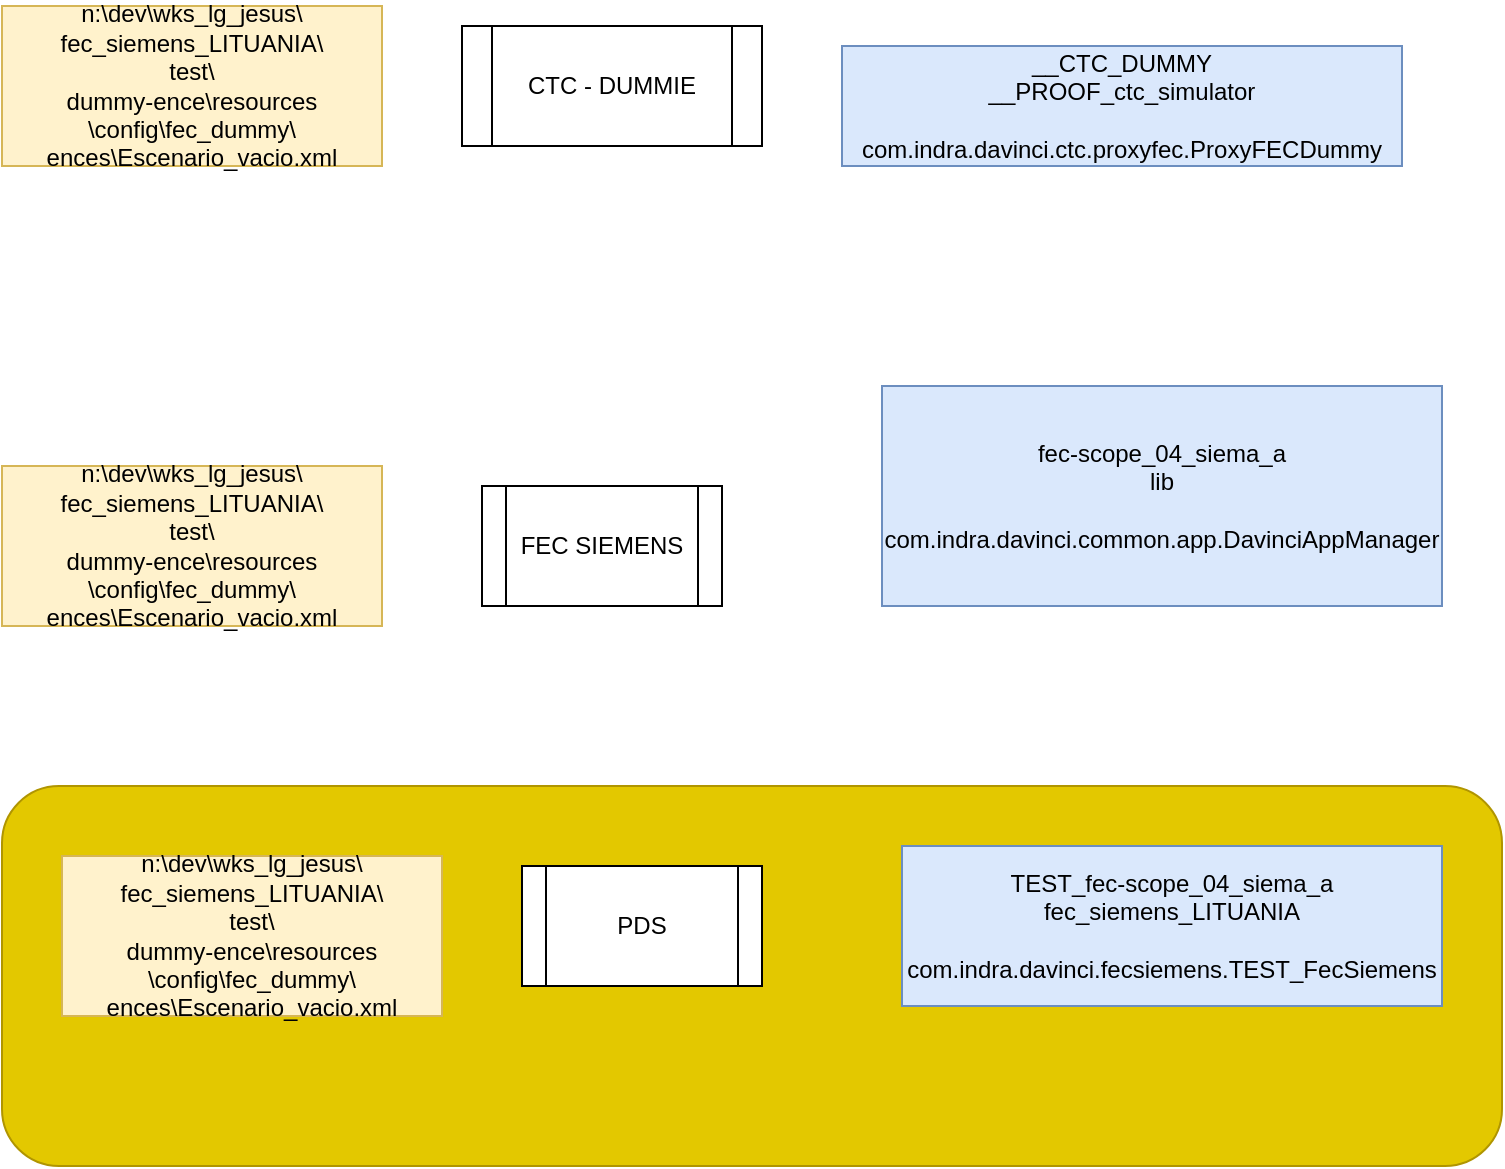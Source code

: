 <mxfile version="15.2.5" type="github">
  <diagram id="R2lEEEUBdFMjLlhIrx00" name="Page-1">
    <mxGraphModel dx="782" dy="746" grid="1" gridSize="10" guides="1" tooltips="1" connect="1" arrows="1" fold="1" page="1" pageScale="1" pageWidth="850" pageHeight="1100" math="0" shadow="0" extFonts="Permanent Marker^https://fonts.googleapis.com/css?family=Permanent+Marker">
      <root>
        <mxCell id="0" />
        <mxCell id="1" parent="0" />
        <mxCell id="QB4yElVCB4v4jR-u9dC9-13" value="" style="rounded=1;whiteSpace=wrap;html=1;fillColor=#e3c800;strokeColor=#B09500;fontColor=#000000;" parent="1" vertex="1">
          <mxGeometry x="50" y="490" width="750" height="190" as="geometry" />
        </mxCell>
        <mxCell id="QB4yElVCB4v4jR-u9dC9-5" value="FEC SIEMENS" style="shape=process;whiteSpace=wrap;html=1;backgroundOutline=1;" parent="1" vertex="1">
          <mxGeometry x="290" y="340" width="120" height="60" as="geometry" />
        </mxCell>
        <mxCell id="QB4yElVCB4v4jR-u9dC9-6" value="CTC - DUMMIE" style="shape=process;whiteSpace=wrap;html=1;backgroundOutline=1;" parent="1" vertex="1">
          <mxGeometry x="280" y="110" width="150" height="60" as="geometry" />
        </mxCell>
        <mxCell id="QB4yElVCB4v4jR-u9dC9-7" value="PDS" style="shape=process;whiteSpace=wrap;html=1;backgroundOutline=1;" parent="1" vertex="1">
          <mxGeometry x="310" y="530" width="120" height="60" as="geometry" />
        </mxCell>
        <mxCell id="QB4yElVCB4v4jR-u9dC9-8" value="TEST_fec-scope_04_siema_a&lt;br&gt;fec_siemens_LITUANIA&lt;br&gt;&lt;br&gt;com.indra.davinci.fecsiemens.TEST_FecSiemens&lt;br&gt;" style="text;html=1;strokeColor=#6c8ebf;fillColor=#dae8fc;align=center;verticalAlign=middle;whiteSpace=wrap;rounded=0;" parent="1" vertex="1">
          <mxGeometry x="500" y="520" width="270" height="80" as="geometry" />
        </mxCell>
        <mxCell id="QB4yElVCB4v4jR-u9dC9-9" value="fec-scope_04_siema_a&lt;br&gt;lib&lt;br&gt;&lt;br&gt;com.indra.davinci.common.app.DavinciAppManager" style="text;html=1;strokeColor=#6c8ebf;fillColor=#dae8fc;align=center;verticalAlign=middle;whiteSpace=wrap;rounded=0;" parent="1" vertex="1">
          <mxGeometry x="490" y="290" width="280" height="110" as="geometry" />
        </mxCell>
        <mxCell id="QB4yElVCB4v4jR-u9dC9-10" value="__CTC_DUMMY&lt;br&gt;__PROOF_ctc_simulator&lt;br&gt;&lt;br&gt;com.indra.davinci.ctc.proxyfec.ProxyFECDummy" style="text;html=1;strokeColor=#6c8ebf;fillColor=#dae8fc;align=center;verticalAlign=middle;whiteSpace=wrap;rounded=0;" parent="1" vertex="1">
          <mxGeometry x="470" y="120" width="280" height="60" as="geometry" />
        </mxCell>
        <mxCell id="QB4yElVCB4v4jR-u9dC9-11" value="n:\dev\wks_lg_jesus\&lt;br&gt;fec_siemens_LITUANIA\&lt;br&gt;test\&lt;br&gt;dummy-ence\resources&lt;br&gt;\config\fec_dummy\&lt;br&gt;ences\Escenario_vacio.xml" style="text;html=1;strokeColor=#d6b656;fillColor=#fff2cc;align=center;verticalAlign=middle;whiteSpace=wrap;rounded=0;" parent="1" vertex="1">
          <mxGeometry x="80" y="525" width="190" height="80" as="geometry" />
        </mxCell>
        <mxCell id="QDFLQy48Gwb5qH2AuqSx-1" value="n:\dev\wks_lg_jesus\&lt;br&gt;fec_siemens_LITUANIA\&lt;br&gt;test\&lt;br&gt;dummy-ence\resources&lt;br&gt;\config\fec_dummy\&lt;br&gt;ences\Escenario_vacio.xml" style="text;html=1;strokeColor=#d6b656;fillColor=#fff2cc;align=center;verticalAlign=middle;whiteSpace=wrap;rounded=0;" vertex="1" parent="1">
          <mxGeometry x="50" y="100" width="190" height="80" as="geometry" />
        </mxCell>
        <mxCell id="QDFLQy48Gwb5qH2AuqSx-2" value="n:\dev\wks_lg_jesus\&lt;br&gt;fec_siemens_LITUANIA\&lt;br&gt;test\&lt;br&gt;dummy-ence\resources&lt;br&gt;\config\fec_dummy\&lt;br&gt;ences\Escenario_vacio.xml" style="text;html=1;strokeColor=#d6b656;fillColor=#fff2cc;align=center;verticalAlign=middle;whiteSpace=wrap;rounded=0;" vertex="1" parent="1">
          <mxGeometry x="50" y="330" width="190" height="80" as="geometry" />
        </mxCell>
      </root>
    </mxGraphModel>
  </diagram>
</mxfile>
